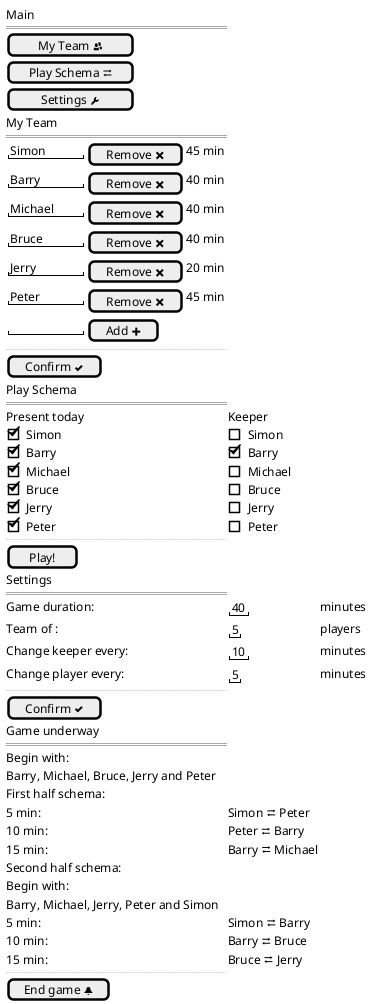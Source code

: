 @startsalt
{
    Main
    ==
    [ My Team <&people>    ]
    [ Play Schema <&transfer>]
    [ Settings <&wrench>   ]
    My Team
    ==
    { "Simon    " | [ Remove <&x> ] | 45 min}
    { "Barry    " | [ Remove <&x> ] | 40 min}
    { "Michael  " | [ Remove <&x> ] | 40 min}
    { "Bruce    " | [ Remove <&x> ] | 40 min}
    { "Jerry    " | [ Remove <&x> ] | 20 min}
    { "Peter    " | [ Remove <&x> ] | 45 min}
    { "         " | [ Add <&plus> ] }
    ..
    [ Confirm <&check>]
    Play Schema
    ==
    Present today     | Keeper
    [X] Simon   | [] Simon
    [X] Barry   | [X] Barry
    [X] Michael | [] Michael
    [X] Bruce    | [] Bruce
    [X] Jerry    | [] Jerry
    [X] Peter    | [] Peter
    ..
    [ Play!  ]
    Settings
    ==
    Game duration:  { "40" } minutes
    Team of : { "5" } players
    Change keeper every: { "10" } minutes
    Change player every: { "5" } minutes
    ..
    [ Confirm <&check>]
    Game underway
    ==
    Begin with:
    Barry, Michael, Bruce, Jerry and Peter
    First half schema:
    5 min: | Simon <&transfer> Peter
    10 min:| Peter <&transfer> Barry
    15 min:| Barry <&transfer> Michael
    Second half schema:
    Begin with:
    Barry, Michael, Jerry, Peter and Simon
    5 min:| Simon <&transfer> Barry
    10 min:| Barry <&transfer> Bruce
    15 min:| Bruce <&transfer> Jerry
    ..
    [ End game <&bell>]
}
@endsalt